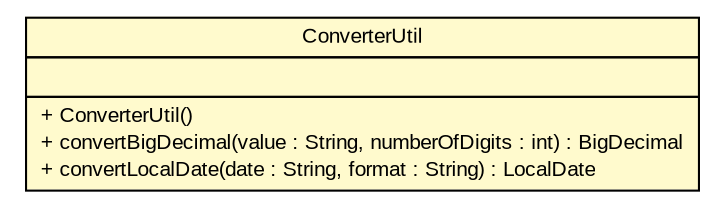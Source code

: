 #!/usr/local/bin/dot
#
# Class diagram 
# Generated by UMLGraph version R5_6 (http://www.umlgraph.org/)
#

digraph G {
	edge [fontname="arial",fontsize=10,labelfontname="arial",labelfontsize=10];
	node [fontname="arial",fontsize=10,shape=plaintext];
	nodesep=0.25;
	ranksep=0.5;
	// br.gov.to.sefaz.util.xml.ConverterUtil
	c534 [label=<<table title="br.gov.to.sefaz.util.xml.ConverterUtil" border="0" cellborder="1" cellspacing="0" cellpadding="2" port="p" bgcolor="lemonChiffon" href="./ConverterUtil.html">
		<tr><td><table border="0" cellspacing="0" cellpadding="1">
<tr><td align="center" balign="center"> ConverterUtil </td></tr>
		</table></td></tr>
		<tr><td><table border="0" cellspacing="0" cellpadding="1">
<tr><td align="left" balign="left">  </td></tr>
		</table></td></tr>
		<tr><td><table border="0" cellspacing="0" cellpadding="1">
<tr><td align="left" balign="left"> + ConverterUtil() </td></tr>
<tr><td align="left" balign="left"> + convertBigDecimal(value : String, numberOfDigits : int) : BigDecimal </td></tr>
<tr><td align="left" balign="left"> + convertLocalDate(date : String, format : String) : LocalDate </td></tr>
		</table></td></tr>
		</table>>, URL="./ConverterUtil.html", fontname="arial", fontcolor="black", fontsize=10.0];
}

